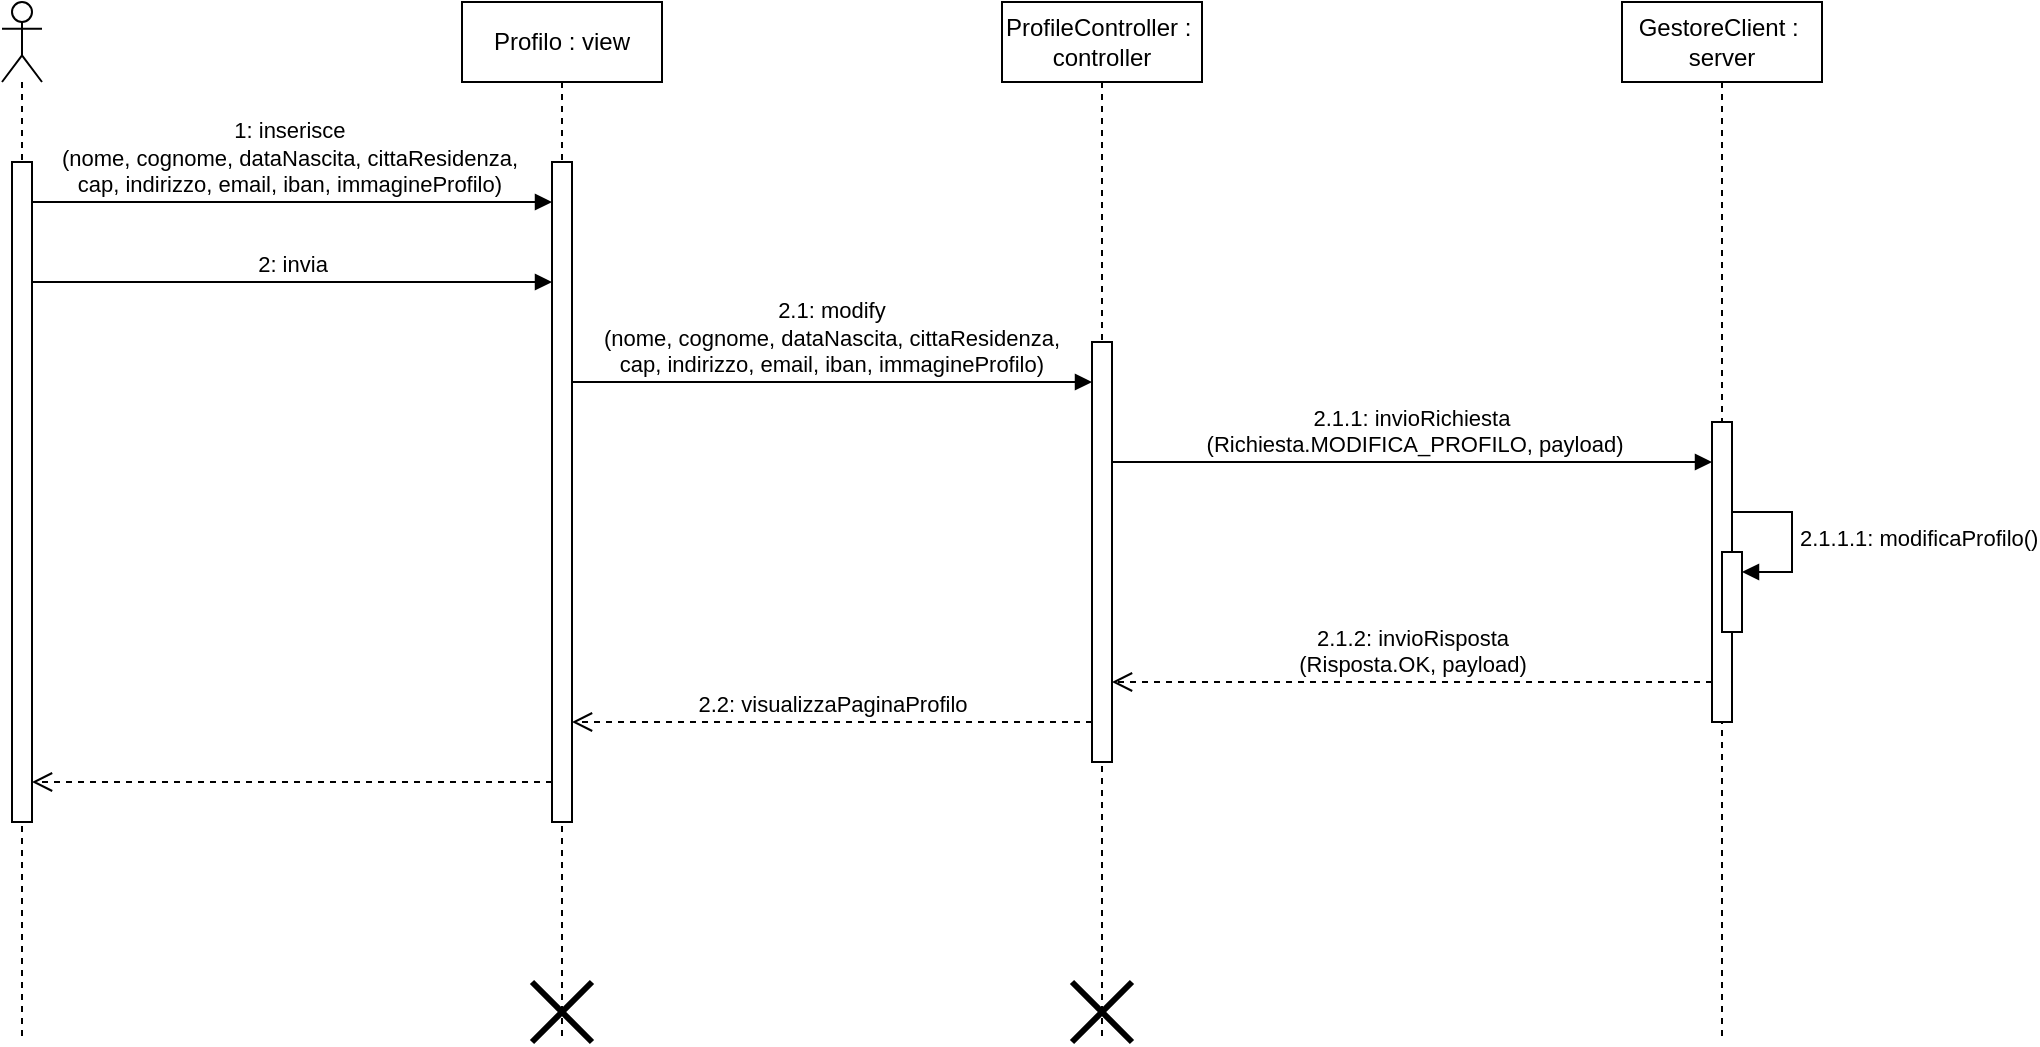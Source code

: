 <mxfile version="24.2.5" type="device">
  <diagram name="Pagina-1" id="9cRYb_L1OkpouS7XVAgs">
    <mxGraphModel dx="1102" dy="592" grid="1" gridSize="10" guides="1" tooltips="1" connect="1" arrows="1" fold="1" page="1" pageScale="1" pageWidth="827" pageHeight="1169" math="0" shadow="0">
      <root>
        <mxCell id="0" />
        <mxCell id="1" parent="0" />
        <mxCell id="XVC9aksb_TbmcUubFLFI-2" value="" style="shape=umlLifeline;perimeter=lifelinePerimeter;whiteSpace=wrap;html=1;container=1;dropTarget=0;collapsible=0;recursiveResize=0;outlineConnect=0;portConstraint=eastwest;newEdgeStyle={&quot;curved&quot;:0,&quot;rounded&quot;:0};participant=umlActor;" vertex="1" parent="1">
          <mxGeometry x="50" y="80" width="20" height="520" as="geometry" />
        </mxCell>
        <mxCell id="XVC9aksb_TbmcUubFLFI-5" value="" style="html=1;points=[[0,0,0,0,5],[0,1,0,0,-5],[1,0,0,0,5],[1,1,0,0,-5]];perimeter=orthogonalPerimeter;outlineConnect=0;targetShapes=umlLifeline;portConstraint=eastwest;newEdgeStyle={&quot;curved&quot;:0,&quot;rounded&quot;:0};" vertex="1" parent="XVC9aksb_TbmcUubFLFI-2">
          <mxGeometry x="5" y="80" width="10" height="330" as="geometry" />
        </mxCell>
        <mxCell id="XVC9aksb_TbmcUubFLFI-3" value="Profilo : view" style="shape=umlLifeline;perimeter=lifelinePerimeter;whiteSpace=wrap;html=1;container=1;dropTarget=0;collapsible=0;recursiveResize=0;outlineConnect=0;portConstraint=eastwest;newEdgeStyle={&quot;curved&quot;:0,&quot;rounded&quot;:0};" vertex="1" parent="1">
          <mxGeometry x="280" y="80" width="100" height="520" as="geometry" />
        </mxCell>
        <mxCell id="XVC9aksb_TbmcUubFLFI-9" value="" style="html=1;points=[[0,0,0,0,5],[0,1,0,0,-5],[1,0,0,0,5],[1,1,0,0,-5]];perimeter=orthogonalPerimeter;outlineConnect=0;targetShapes=umlLifeline;portConstraint=eastwest;newEdgeStyle={&quot;curved&quot;:0,&quot;rounded&quot;:0};" vertex="1" parent="XVC9aksb_TbmcUubFLFI-3">
          <mxGeometry x="45" y="80" width="10" height="330" as="geometry" />
        </mxCell>
        <mxCell id="XVC9aksb_TbmcUubFLFI-23" value="" style="shape=umlDestroy;whiteSpace=wrap;html=1;strokeWidth=3;targetShapes=umlLifeline;" vertex="1" parent="XVC9aksb_TbmcUubFLFI-3">
          <mxGeometry x="35" y="490" width="30" height="30" as="geometry" />
        </mxCell>
        <mxCell id="XVC9aksb_TbmcUubFLFI-10" value="1: inserisce&amp;nbsp;&lt;div&gt;(nome, cognome, dataNascita, cittaResidenza,&amp;nbsp;&lt;div&gt;cap, indirizzo, email, iban, immagineProfilo)&amp;nbsp;&lt;/div&gt;&lt;/div&gt;" style="html=1;verticalAlign=bottom;endArrow=block;curved=0;rounded=0;entryX=0;entryY=0;entryDx=0;entryDy=5;" edge="1" parent="1">
          <mxGeometry relative="1" as="geometry">
            <mxPoint x="65" y="180.0" as="sourcePoint" />
            <mxPoint x="325" y="180.0" as="targetPoint" />
          </mxGeometry>
        </mxCell>
        <mxCell id="XVC9aksb_TbmcUubFLFI-11" value="" style="html=1;verticalAlign=bottom;endArrow=open;dashed=1;endSize=8;curved=0;rounded=0;exitX=0;exitY=1;exitDx=0;exitDy=-5;" edge="1" parent="1">
          <mxGeometry relative="1" as="geometry">
            <mxPoint x="65" y="470.0" as="targetPoint" />
            <mxPoint x="325" y="470.0" as="sourcePoint" />
          </mxGeometry>
        </mxCell>
        <mxCell id="XVC9aksb_TbmcUubFLFI-12" value="2: invia" style="html=1;verticalAlign=bottom;endArrow=block;curved=0;rounded=0;" edge="1" parent="1">
          <mxGeometry relative="1" as="geometry">
            <mxPoint x="65" y="220" as="sourcePoint" />
            <mxPoint x="325" y="220" as="targetPoint" />
          </mxGeometry>
        </mxCell>
        <mxCell id="XVC9aksb_TbmcUubFLFI-13" value="ProfileController :&amp;nbsp;&lt;div&gt;controller&lt;/div&gt;" style="shape=umlLifeline;perimeter=lifelinePerimeter;whiteSpace=wrap;html=1;container=1;dropTarget=0;collapsible=0;recursiveResize=0;outlineConnect=0;portConstraint=eastwest;newEdgeStyle={&quot;curved&quot;:0,&quot;rounded&quot;:0};" vertex="1" parent="1">
          <mxGeometry x="550" y="80" width="100" height="520" as="geometry" />
        </mxCell>
        <mxCell id="XVC9aksb_TbmcUubFLFI-14" value="" style="html=1;points=[[0,0,0,0,5],[0,1,0,0,-5],[1,0,0,0,5],[1,1,0,0,-5]];perimeter=orthogonalPerimeter;outlineConnect=0;targetShapes=umlLifeline;portConstraint=eastwest;newEdgeStyle={&quot;curved&quot;:0,&quot;rounded&quot;:0};" vertex="1" parent="XVC9aksb_TbmcUubFLFI-13">
          <mxGeometry x="45" y="170" width="10" height="210" as="geometry" />
        </mxCell>
        <mxCell id="XVC9aksb_TbmcUubFLFI-24" value="" style="shape=umlDestroy;whiteSpace=wrap;html=1;strokeWidth=3;targetShapes=umlLifeline;" vertex="1" parent="XVC9aksb_TbmcUubFLFI-13">
          <mxGeometry x="35" y="490" width="30" height="30" as="geometry" />
        </mxCell>
        <mxCell id="XVC9aksb_TbmcUubFLFI-15" value="2.1: modify&amp;nbsp;&lt;div&gt;(nome, cognome, dataNascita, cittaResidenza,&amp;nbsp;&lt;div&gt;&lt;div&gt;cap, indirizzo, email, iban, immagineProfilo)&amp;nbsp;&lt;/div&gt;&lt;/div&gt;&lt;/div&gt;" style="html=1;verticalAlign=bottom;endArrow=block;curved=0;rounded=0;" edge="1" parent="1" target="XVC9aksb_TbmcUubFLFI-14">
          <mxGeometry x="0.003" relative="1" as="geometry">
            <mxPoint x="335" y="270" as="sourcePoint" />
            <mxPoint x="599.5" y="270" as="targetPoint" />
            <mxPoint as="offset" />
          </mxGeometry>
        </mxCell>
        <mxCell id="XVC9aksb_TbmcUubFLFI-16" value="GestoreClient :&amp;nbsp;&lt;div&gt;server&lt;/div&gt;" style="shape=umlLifeline;perimeter=lifelinePerimeter;whiteSpace=wrap;html=1;container=1;dropTarget=0;collapsible=0;recursiveResize=0;outlineConnect=0;portConstraint=eastwest;newEdgeStyle={&quot;curved&quot;:0,&quot;rounded&quot;:0};" vertex="1" parent="1">
          <mxGeometry x="860" y="80" width="100" height="520" as="geometry" />
        </mxCell>
        <mxCell id="XVC9aksb_TbmcUubFLFI-17" value="" style="html=1;points=[[0,0,0,0,5],[0,1,0,0,-5],[1,0,0,0,5],[1,1,0,0,-5]];perimeter=orthogonalPerimeter;outlineConnect=0;targetShapes=umlLifeline;portConstraint=eastwest;newEdgeStyle={&quot;curved&quot;:0,&quot;rounded&quot;:0};" vertex="1" parent="XVC9aksb_TbmcUubFLFI-16">
          <mxGeometry x="45" y="210" width="10" height="150" as="geometry" />
        </mxCell>
        <mxCell id="XVC9aksb_TbmcUubFLFI-19" value="" style="html=1;points=[[0,0,0,0,5],[0,1,0,0,-5],[1,0,0,0,5],[1,1,0,0,-5]];perimeter=orthogonalPerimeter;outlineConnect=0;targetShapes=umlLifeline;portConstraint=eastwest;newEdgeStyle={&quot;curved&quot;:0,&quot;rounded&quot;:0};" vertex="1" parent="XVC9aksb_TbmcUubFLFI-16">
          <mxGeometry x="50" y="275" width="10" height="40" as="geometry" />
        </mxCell>
        <mxCell id="XVC9aksb_TbmcUubFLFI-20" value="2.1.1.1: modificaProfilo()" style="html=1;align=left;spacingLeft=2;endArrow=block;rounded=0;edgeStyle=orthogonalEdgeStyle;curved=0;rounded=0;" edge="1" target="XVC9aksb_TbmcUubFLFI-19" parent="XVC9aksb_TbmcUubFLFI-16">
          <mxGeometry relative="1" as="geometry">
            <mxPoint x="55" y="255" as="sourcePoint" />
            <Array as="points">
              <mxPoint x="85" y="285" />
            </Array>
          </mxGeometry>
        </mxCell>
        <mxCell id="XVC9aksb_TbmcUubFLFI-18" value="2.1.1: invioRichiesta&amp;nbsp;&lt;div&gt;(Richiesta.MODIFICA_PROFILO, payload)&lt;/div&gt;" style="html=1;verticalAlign=bottom;endArrow=block;curved=0;rounded=0;" edge="1" parent="1" source="XVC9aksb_TbmcUubFLFI-14" target="XVC9aksb_TbmcUubFLFI-17">
          <mxGeometry x="0.003" relative="1" as="geometry">
            <mxPoint x="600" y="210" as="sourcePoint" />
            <mxPoint x="860" y="210" as="targetPoint" />
            <mxPoint as="offset" />
            <Array as="points">
              <mxPoint x="880" y="310" />
            </Array>
          </mxGeometry>
        </mxCell>
        <mxCell id="XVC9aksb_TbmcUubFLFI-21" value="2.2: visualizzaPaginaProfilo" style="html=1;verticalAlign=bottom;endArrow=open;dashed=1;endSize=8;curved=0;rounded=0;" edge="1" parent="1" source="XVC9aksb_TbmcUubFLFI-14">
          <mxGeometry relative="1" as="geometry">
            <mxPoint x="335" y="440" as="targetPoint" />
            <mxPoint x="600" y="440" as="sourcePoint" />
          </mxGeometry>
        </mxCell>
        <mxCell id="XVC9aksb_TbmcUubFLFI-22" value="2.1.2: invioRisposta&lt;div&gt;(Risposta.OK, payload)&lt;/div&gt;" style="html=1;verticalAlign=bottom;endArrow=open;dashed=1;endSize=8;curved=0;rounded=0;" edge="1" parent="1">
          <mxGeometry relative="1" as="geometry">
            <mxPoint x="605" y="420" as="targetPoint" />
            <mxPoint x="905.0" y="420" as="sourcePoint" />
          </mxGeometry>
        </mxCell>
      </root>
    </mxGraphModel>
  </diagram>
</mxfile>
